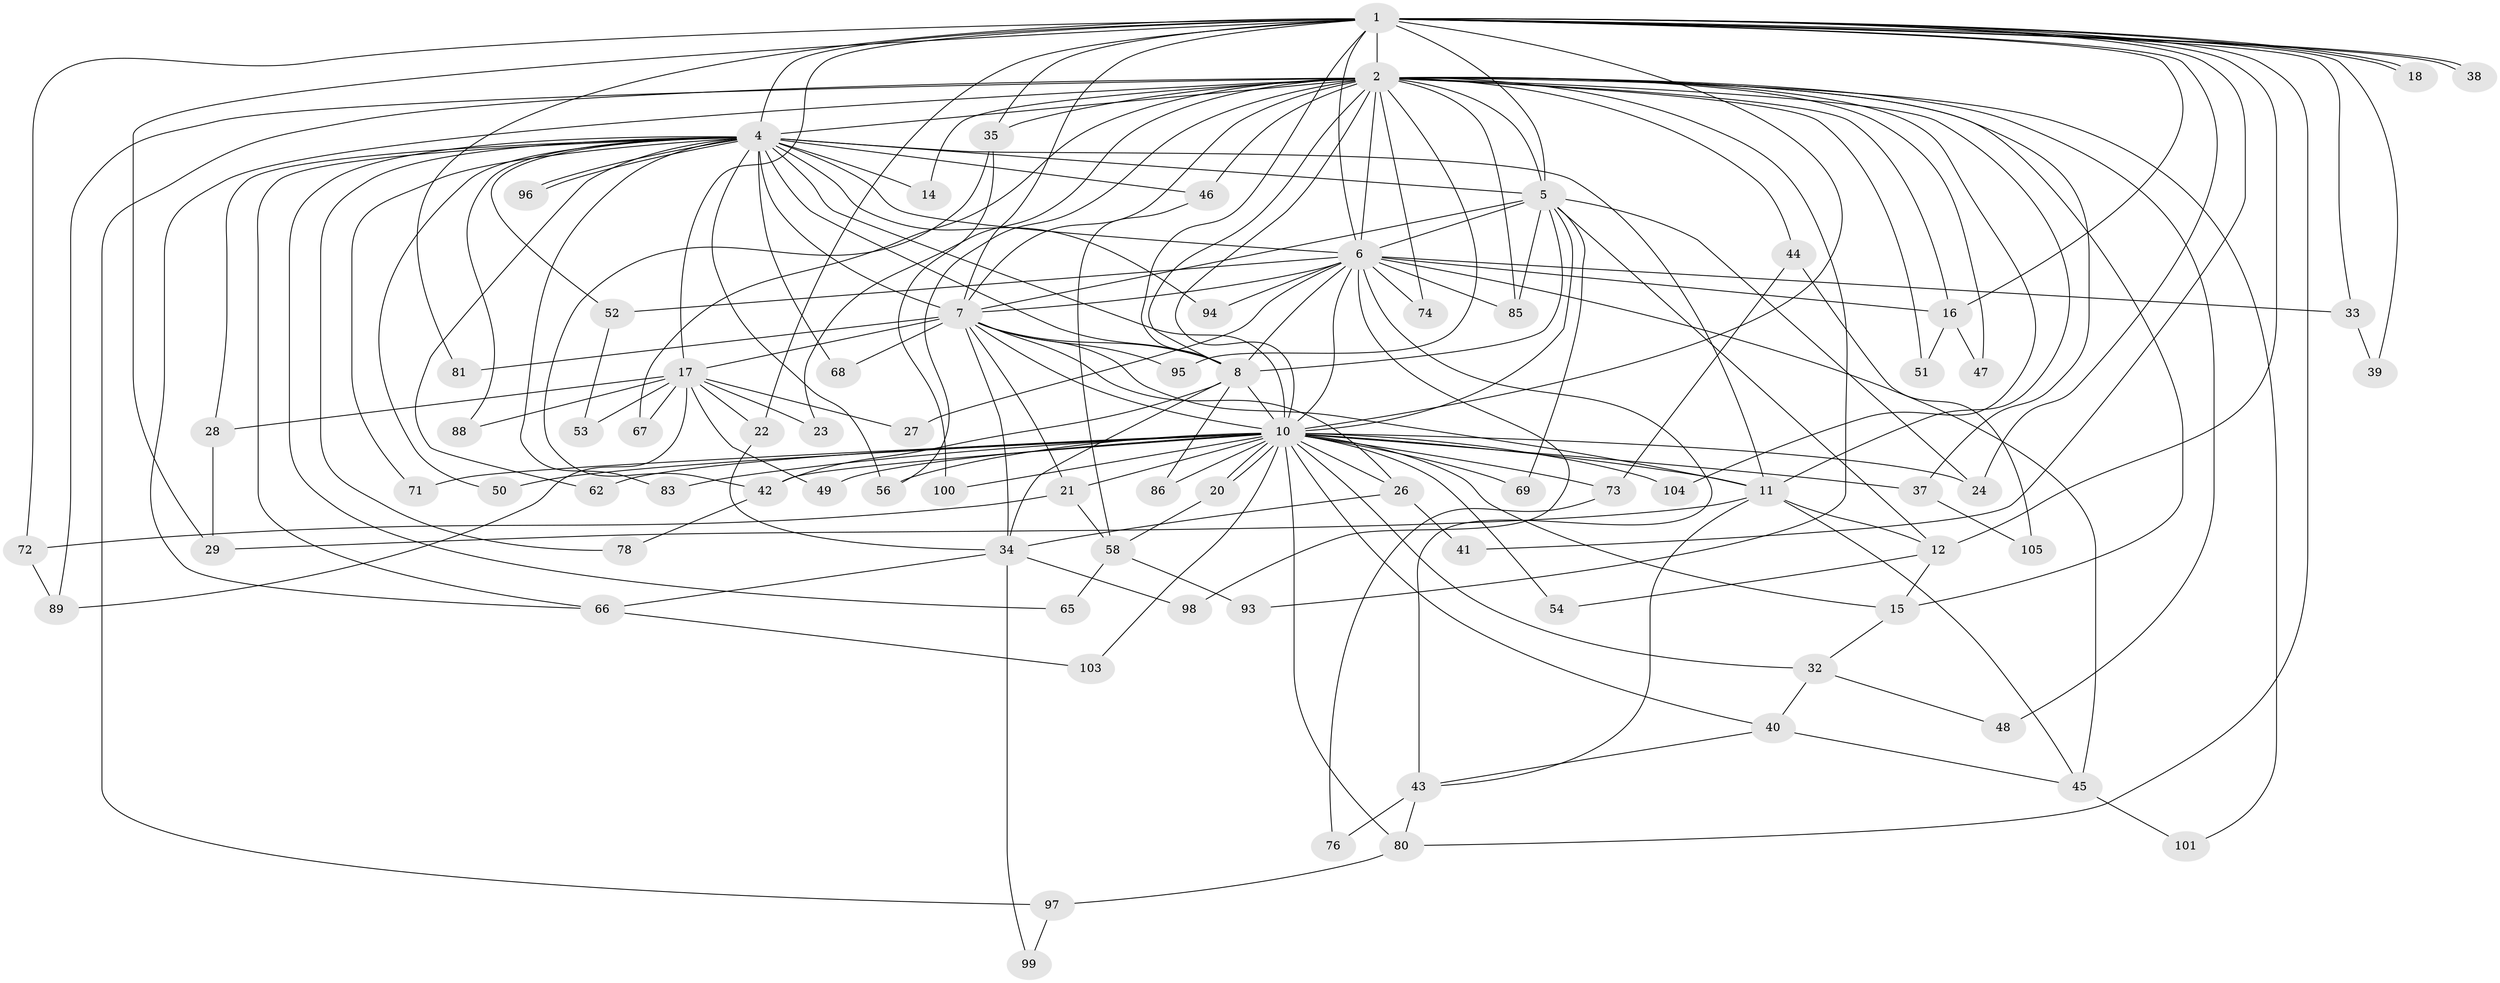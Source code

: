 // Generated by graph-tools (version 1.1) at 2025/23/03/03/25 07:23:44]
// undirected, 79 vertices, 187 edges
graph export_dot {
graph [start="1"]
  node [color=gray90,style=filled];
  1 [super="+25"];
  2 [super="+3"];
  4 [super="+9"];
  5;
  6 [super="+82"];
  7 [super="+64"];
  8 [super="+70"];
  10 [super="+30"];
  11 [super="+55"];
  12 [super="+13"];
  14 [super="+91"];
  15 [super="+19"];
  16 [super="+36"];
  17 [super="+31"];
  18;
  20;
  21;
  22 [super="+84"];
  23;
  24 [super="+63"];
  26;
  27;
  28;
  29 [super="+60"];
  32;
  33;
  34 [super="+59"];
  35;
  37;
  38;
  39;
  40;
  41;
  42 [super="+92"];
  43 [super="+61"];
  44;
  45 [super="+77"];
  46;
  47;
  48;
  49;
  50;
  51;
  52;
  53;
  54;
  56 [super="+57"];
  58 [super="+75"];
  62;
  65;
  66 [super="+79"];
  67;
  68;
  69;
  71;
  72;
  73;
  74;
  76;
  78;
  80 [super="+102"];
  81;
  83;
  85 [super="+87"];
  86;
  88;
  89 [super="+90"];
  93;
  94;
  95;
  96;
  97;
  98;
  99;
  100;
  101;
  103;
  104;
  105;
  1 -- 2 [weight=3];
  1 -- 4 [weight=2];
  1 -- 5;
  1 -- 6;
  1 -- 7;
  1 -- 8;
  1 -- 10;
  1 -- 12;
  1 -- 17;
  1 -- 18;
  1 -- 18;
  1 -- 22;
  1 -- 24;
  1 -- 29;
  1 -- 33;
  1 -- 35;
  1 -- 38;
  1 -- 38;
  1 -- 39;
  1 -- 41;
  1 -- 72;
  1 -- 80;
  1 -- 81;
  1 -- 16;
  2 -- 4 [weight=4];
  2 -- 5 [weight=2];
  2 -- 6 [weight=3];
  2 -- 7 [weight=2];
  2 -- 8 [weight=2];
  2 -- 10 [weight=2];
  2 -- 14;
  2 -- 15;
  2 -- 16;
  2 -- 35;
  2 -- 37;
  2 -- 44 [weight=2];
  2 -- 47;
  2 -- 48;
  2 -- 51;
  2 -- 74;
  2 -- 89;
  2 -- 93;
  2 -- 101;
  2 -- 104;
  2 -- 66;
  2 -- 67;
  2 -- 23;
  2 -- 95;
  2 -- 97;
  2 -- 46;
  2 -- 56;
  2 -- 85;
  2 -- 11;
  4 -- 5 [weight=2];
  4 -- 6 [weight=2];
  4 -- 7 [weight=2];
  4 -- 8 [weight=3];
  4 -- 10 [weight=2];
  4 -- 14 [weight=2];
  4 -- 46;
  4 -- 50;
  4 -- 62;
  4 -- 94;
  4 -- 96;
  4 -- 96;
  4 -- 65;
  4 -- 66;
  4 -- 68;
  4 -- 71;
  4 -- 11;
  4 -- 78;
  4 -- 83;
  4 -- 88;
  4 -- 28;
  4 -- 52;
  4 -- 56;
  5 -- 6;
  5 -- 7;
  5 -- 8;
  5 -- 10;
  5 -- 69;
  5 -- 85;
  5 -- 12;
  5 -- 24;
  6 -- 7;
  6 -- 8;
  6 -- 10;
  6 -- 16;
  6 -- 27;
  6 -- 33;
  6 -- 45;
  6 -- 52;
  6 -- 74;
  6 -- 85;
  6 -- 98;
  6 -- 94;
  6 -- 43;
  7 -- 8;
  7 -- 10;
  7 -- 17 [weight=2];
  7 -- 21;
  7 -- 26;
  7 -- 68;
  7 -- 81;
  7 -- 95;
  7 -- 11;
  7 -- 34;
  8 -- 10 [weight=2];
  8 -- 34;
  8 -- 42;
  8 -- 86;
  10 -- 11;
  10 -- 20;
  10 -- 20;
  10 -- 21;
  10 -- 24;
  10 -- 26;
  10 -- 40;
  10 -- 49;
  10 -- 50;
  10 -- 54;
  10 -- 62;
  10 -- 69;
  10 -- 71;
  10 -- 73;
  10 -- 83;
  10 -- 100;
  10 -- 103;
  10 -- 104;
  10 -- 32;
  10 -- 42;
  10 -- 37;
  10 -- 86;
  10 -- 56;
  10 -- 15;
  10 -- 80;
  11 -- 12;
  11 -- 43;
  11 -- 45;
  11 -- 29;
  12 -- 15;
  12 -- 54;
  15 -- 32;
  16 -- 47;
  16 -- 51;
  17 -- 22;
  17 -- 23;
  17 -- 27;
  17 -- 28;
  17 -- 49;
  17 -- 53;
  17 -- 67;
  17 -- 88;
  17 -- 89;
  20 -- 58;
  21 -- 72;
  21 -- 58;
  22 -- 34;
  26 -- 34;
  26 -- 41;
  28 -- 29;
  32 -- 40;
  32 -- 48;
  33 -- 39;
  34 -- 98;
  34 -- 99;
  34 -- 66;
  35 -- 100;
  35 -- 42;
  37 -- 105;
  40 -- 43;
  40 -- 45;
  42 -- 78;
  43 -- 76;
  43 -- 80;
  44 -- 73;
  44 -- 105;
  45 -- 101;
  46 -- 58;
  52 -- 53;
  58 -- 65;
  58 -- 93;
  66 -- 103;
  72 -- 89;
  73 -- 76;
  80 -- 97;
  97 -- 99;
}
